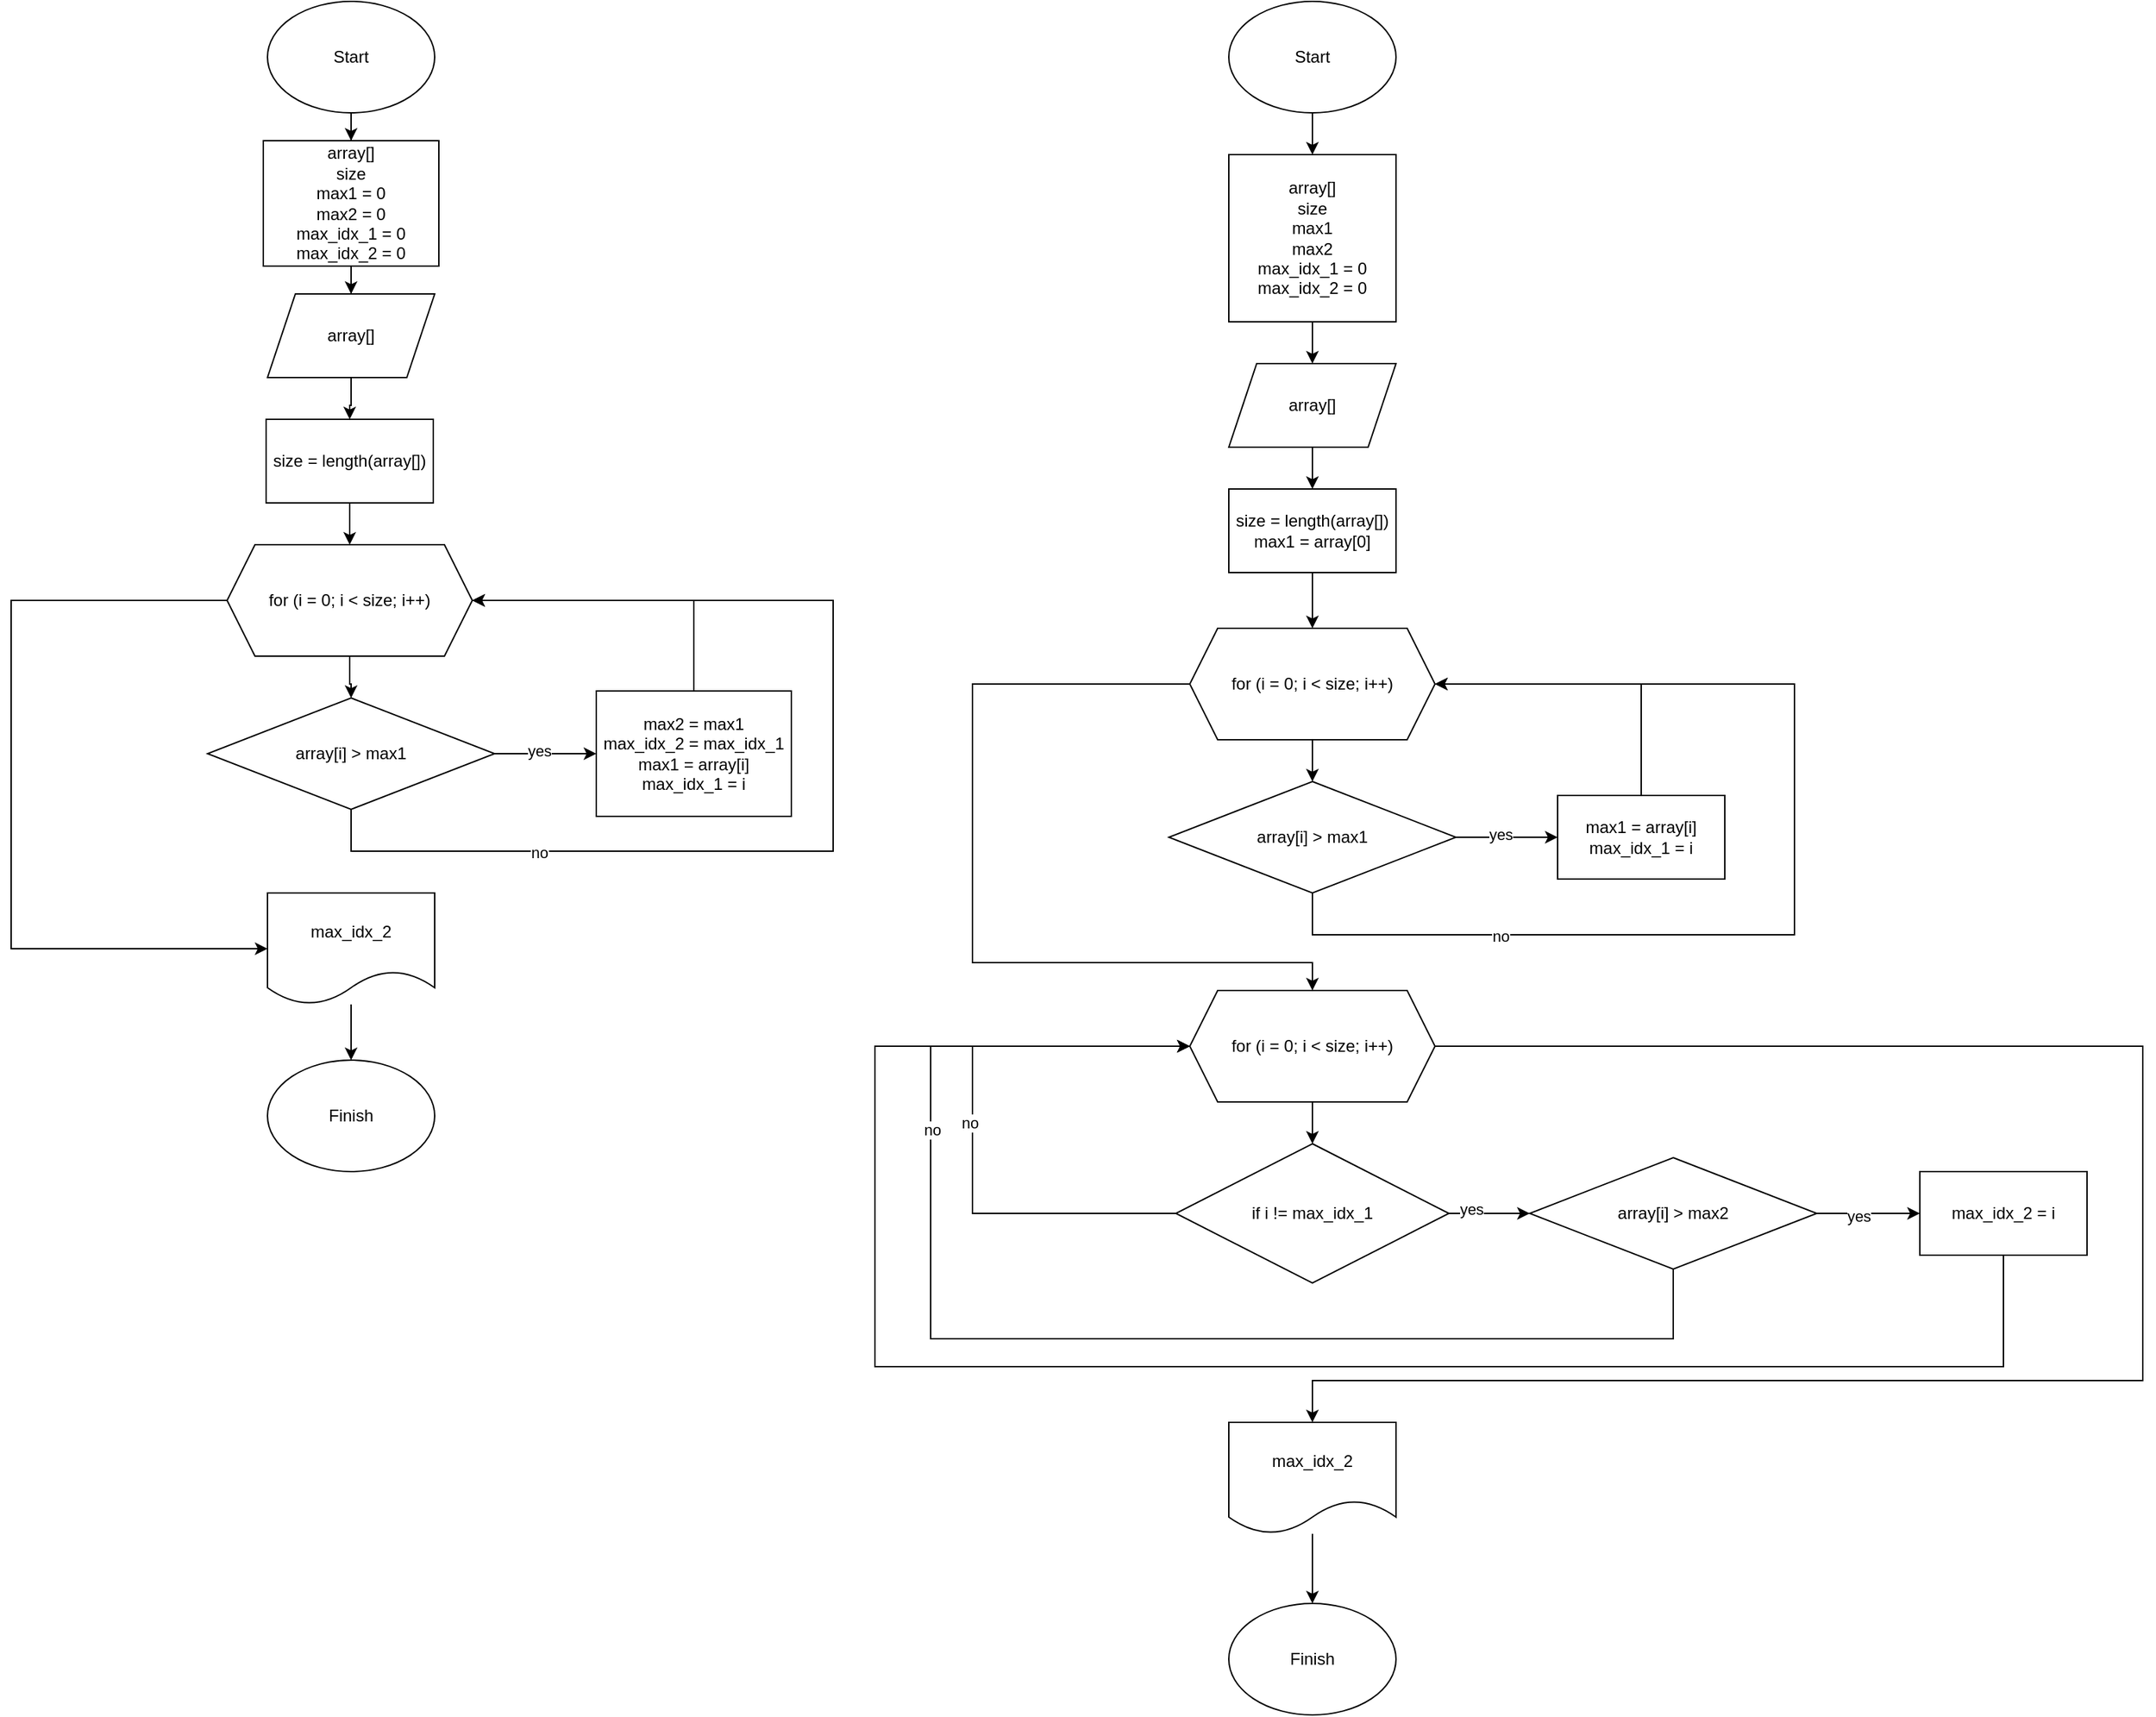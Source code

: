<mxfile version="22.0.8" type="github">
  <diagram id="C5RBs43oDa-KdzZeNtuy" name="Page-1">
    <mxGraphModel dx="1313" dy="557" grid="1" gridSize="10" guides="1" tooltips="1" connect="1" arrows="1" fold="1" page="1" pageScale="1" pageWidth="827" pageHeight="1169" math="0" shadow="0">
      <root>
        <mxCell id="WIyWlLk6GJQsqaUBKTNV-0" />
        <mxCell id="WIyWlLk6GJQsqaUBKTNV-1" parent="WIyWlLk6GJQsqaUBKTNV-0" />
        <mxCell id="9b3YMG56cF88GUUHONz2-8" value="" style="edgeStyle=orthogonalEdgeStyle;rounded=0;orthogonalLoop=1;jettySize=auto;html=1;" edge="1" parent="WIyWlLk6GJQsqaUBKTNV-1" source="9b3YMG56cF88GUUHONz2-0" target="9b3YMG56cF88GUUHONz2-2">
          <mxGeometry relative="1" as="geometry" />
        </mxCell>
        <mxCell id="9b3YMG56cF88GUUHONz2-0" value="Start" style="ellipse;whiteSpace=wrap;html=1;" vertex="1" parent="WIyWlLk6GJQsqaUBKTNV-1">
          <mxGeometry x="354" y="30" width="120" height="80" as="geometry" />
        </mxCell>
        <mxCell id="9b3YMG56cF88GUUHONz2-1" value="Finish" style="ellipse;whiteSpace=wrap;html=1;" vertex="1" parent="WIyWlLk6GJQsqaUBKTNV-1">
          <mxGeometry x="354" y="790" width="120" height="80" as="geometry" />
        </mxCell>
        <mxCell id="9b3YMG56cF88GUUHONz2-91" style="edgeStyle=orthogonalEdgeStyle;rounded=0;orthogonalLoop=1;jettySize=auto;html=1;entryX=0.5;entryY=0;entryDx=0;entryDy=0;" edge="1" parent="WIyWlLk6GJQsqaUBKTNV-1" source="9b3YMG56cF88GUUHONz2-2" target="9b3YMG56cF88GUUHONz2-3">
          <mxGeometry relative="1" as="geometry" />
        </mxCell>
        <mxCell id="9b3YMG56cF88GUUHONz2-2" value="array[]&lt;br&gt;size&lt;br&gt;max1 = 0&lt;br&gt;max2 = 0&lt;br&gt;max_idx_1 = 0&lt;br style=&quot;border-color: var(--border-color);&quot;&gt;max_idx_2 = 0" style="rounded=0;whiteSpace=wrap;html=1;" vertex="1" parent="WIyWlLk6GJQsqaUBKTNV-1">
          <mxGeometry x="351" y="130" width="126" height="90" as="geometry" />
        </mxCell>
        <mxCell id="9b3YMG56cF88GUUHONz2-23" style="edgeStyle=orthogonalEdgeStyle;rounded=0;orthogonalLoop=1;jettySize=auto;html=1;entryX=0.5;entryY=0;entryDx=0;entryDy=0;" edge="1" parent="WIyWlLk6GJQsqaUBKTNV-1" source="9b3YMG56cF88GUUHONz2-3" target="9b3YMG56cF88GUUHONz2-22">
          <mxGeometry relative="1" as="geometry" />
        </mxCell>
        <mxCell id="9b3YMG56cF88GUUHONz2-3" value="array[]" style="shape=parallelogram;perimeter=parallelogramPerimeter;whiteSpace=wrap;html=1;fixedSize=1;" vertex="1" parent="WIyWlLk6GJQsqaUBKTNV-1">
          <mxGeometry x="354" y="240" width="120" height="60" as="geometry" />
        </mxCell>
        <mxCell id="9b3YMG56cF88GUUHONz2-11" value="" style="edgeStyle=orthogonalEdgeStyle;rounded=0;orthogonalLoop=1;jettySize=auto;html=1;" edge="1" parent="WIyWlLk6GJQsqaUBKTNV-1" source="9b3YMG56cF88GUUHONz2-4" target="9b3YMG56cF88GUUHONz2-6">
          <mxGeometry relative="1" as="geometry" />
        </mxCell>
        <mxCell id="9b3YMG56cF88GUUHONz2-18" style="edgeStyle=orthogonalEdgeStyle;rounded=0;orthogonalLoop=1;jettySize=auto;html=1;entryX=0;entryY=0.5;entryDx=0;entryDy=0;exitX=0;exitY=0.5;exitDx=0;exitDy=0;" edge="1" parent="WIyWlLk6GJQsqaUBKTNV-1" source="9b3YMG56cF88GUUHONz2-4" target="9b3YMG56cF88GUUHONz2-17">
          <mxGeometry relative="1" as="geometry">
            <Array as="points">
              <mxPoint x="170" y="460" />
              <mxPoint x="170" y="710" />
            </Array>
          </mxGeometry>
        </mxCell>
        <mxCell id="9b3YMG56cF88GUUHONz2-4" value="for (i = 0; i &amp;lt; size; i++)" style="shape=hexagon;perimeter=hexagonPerimeter2;whiteSpace=wrap;html=1;fixedSize=1;" vertex="1" parent="WIyWlLk6GJQsqaUBKTNV-1">
          <mxGeometry x="325" y="420" width="176" height="80" as="geometry" />
        </mxCell>
        <mxCell id="9b3YMG56cF88GUUHONz2-12" value="" style="edgeStyle=orthogonalEdgeStyle;rounded=0;orthogonalLoop=1;jettySize=auto;html=1;" edge="1" parent="WIyWlLk6GJQsqaUBKTNV-1" source="9b3YMG56cF88GUUHONz2-6" target="9b3YMG56cF88GUUHONz2-7">
          <mxGeometry relative="1" as="geometry" />
        </mxCell>
        <mxCell id="9b3YMG56cF88GUUHONz2-13" value="yes" style="edgeLabel;html=1;align=center;verticalAlign=middle;resizable=0;points=[];" vertex="1" connectable="0" parent="9b3YMG56cF88GUUHONz2-12">
          <mxGeometry x="-0.123" y="2" relative="1" as="geometry">
            <mxPoint as="offset" />
          </mxGeometry>
        </mxCell>
        <mxCell id="9b3YMG56cF88GUUHONz2-14" style="edgeStyle=orthogonalEdgeStyle;rounded=0;orthogonalLoop=1;jettySize=auto;html=1;entryX=1;entryY=0.5;entryDx=0;entryDy=0;exitX=0.5;exitY=1;exitDx=0;exitDy=0;" edge="1" parent="WIyWlLk6GJQsqaUBKTNV-1" source="9b3YMG56cF88GUUHONz2-6" target="9b3YMG56cF88GUUHONz2-4">
          <mxGeometry relative="1" as="geometry">
            <Array as="points">
              <mxPoint x="414" y="640" />
              <mxPoint x="760" y="640" />
              <mxPoint x="760" y="460" />
            </Array>
          </mxGeometry>
        </mxCell>
        <mxCell id="9b3YMG56cF88GUUHONz2-21" value="no" style="edgeLabel;html=1;align=center;verticalAlign=middle;resizable=0;points=[];" vertex="1" connectable="0" parent="9b3YMG56cF88GUUHONz2-14">
          <mxGeometry x="-0.595" y="-1" relative="1" as="geometry">
            <mxPoint as="offset" />
          </mxGeometry>
        </mxCell>
        <mxCell id="9b3YMG56cF88GUUHONz2-6" value="array[i] &amp;gt; max1" style="rhombus;whiteSpace=wrap;html=1;" vertex="1" parent="WIyWlLk6GJQsqaUBKTNV-1">
          <mxGeometry x="311" y="530" width="206" height="80" as="geometry" />
        </mxCell>
        <mxCell id="9b3YMG56cF88GUUHONz2-15" style="edgeStyle=orthogonalEdgeStyle;rounded=0;orthogonalLoop=1;jettySize=auto;html=1;entryX=1;entryY=0.5;entryDx=0;entryDy=0;exitX=0.5;exitY=0;exitDx=0;exitDy=0;" edge="1" parent="WIyWlLk6GJQsqaUBKTNV-1" source="9b3YMG56cF88GUUHONz2-7" target="9b3YMG56cF88GUUHONz2-4">
          <mxGeometry relative="1" as="geometry" />
        </mxCell>
        <mxCell id="9b3YMG56cF88GUUHONz2-7" value="max2 = max1&lt;br&gt;max_idx_2 = max_idx_1&lt;br&gt;max1 = array[i]&lt;br&gt;max_idx_1 = i" style="rounded=0;whiteSpace=wrap;html=1;" vertex="1" parent="WIyWlLk6GJQsqaUBKTNV-1">
          <mxGeometry x="590" y="525" width="140" height="90" as="geometry" />
        </mxCell>
        <mxCell id="9b3YMG56cF88GUUHONz2-19" value="" style="edgeStyle=orthogonalEdgeStyle;rounded=0;orthogonalLoop=1;jettySize=auto;html=1;" edge="1" parent="WIyWlLk6GJQsqaUBKTNV-1" source="9b3YMG56cF88GUUHONz2-17" target="9b3YMG56cF88GUUHONz2-1">
          <mxGeometry relative="1" as="geometry" />
        </mxCell>
        <mxCell id="9b3YMG56cF88GUUHONz2-17" value="max_idx_2" style="shape=document;whiteSpace=wrap;html=1;boundedLbl=1;" vertex="1" parent="WIyWlLk6GJQsqaUBKTNV-1">
          <mxGeometry x="354" y="670" width="120" height="80" as="geometry" />
        </mxCell>
        <mxCell id="9b3YMG56cF88GUUHONz2-24" style="edgeStyle=orthogonalEdgeStyle;rounded=0;orthogonalLoop=1;jettySize=auto;html=1;entryX=0.5;entryY=0;entryDx=0;entryDy=0;" edge="1" parent="WIyWlLk6GJQsqaUBKTNV-1" source="9b3YMG56cF88GUUHONz2-22" target="9b3YMG56cF88GUUHONz2-4">
          <mxGeometry relative="1" as="geometry" />
        </mxCell>
        <mxCell id="9b3YMG56cF88GUUHONz2-22" value="size = length(array[])" style="rounded=0;whiteSpace=wrap;html=1;" vertex="1" parent="WIyWlLk6GJQsqaUBKTNV-1">
          <mxGeometry x="353" y="330" width="120" height="60" as="geometry" />
        </mxCell>
        <mxCell id="9b3YMG56cF88GUUHONz2-46" value="" style="edgeStyle=orthogonalEdgeStyle;rounded=0;orthogonalLoop=1;jettySize=auto;html=1;" edge="1" parent="WIyWlLk6GJQsqaUBKTNV-1" source="9b3YMG56cF88GUUHONz2-47" target="9b3YMG56cF88GUUHONz2-50">
          <mxGeometry relative="1" as="geometry" />
        </mxCell>
        <mxCell id="9b3YMG56cF88GUUHONz2-47" value="Start" style="ellipse;whiteSpace=wrap;html=1;" vertex="1" parent="WIyWlLk6GJQsqaUBKTNV-1">
          <mxGeometry x="1044" y="30" width="120" height="80" as="geometry" />
        </mxCell>
        <mxCell id="9b3YMG56cF88GUUHONz2-48" value="Finish" style="ellipse;whiteSpace=wrap;html=1;" vertex="1" parent="WIyWlLk6GJQsqaUBKTNV-1">
          <mxGeometry x="1044" y="1180" width="120" height="80" as="geometry" />
        </mxCell>
        <mxCell id="9b3YMG56cF88GUUHONz2-49" value="" style="edgeStyle=orthogonalEdgeStyle;rounded=0;orthogonalLoop=1;jettySize=auto;html=1;" edge="1" parent="WIyWlLk6GJQsqaUBKTNV-1" target="9b3YMG56cF88GUUHONz2-52">
          <mxGeometry relative="1" as="geometry">
            <mxPoint x="1104" y="320.0" as="sourcePoint" />
          </mxGeometry>
        </mxCell>
        <mxCell id="9b3YMG56cF88GUUHONz2-67" style="edgeStyle=orthogonalEdgeStyle;rounded=0;orthogonalLoop=1;jettySize=auto;html=1;entryX=0.5;entryY=0;entryDx=0;entryDy=0;" edge="1" parent="WIyWlLk6GJQsqaUBKTNV-1" source="9b3YMG56cF88GUUHONz2-50" target="9b3YMG56cF88GUUHONz2-52">
          <mxGeometry relative="1" as="geometry" />
        </mxCell>
        <mxCell id="9b3YMG56cF88GUUHONz2-50" value="array[]&lt;br&gt;size&lt;br&gt;max1&lt;br&gt;max2&lt;br&gt;max_idx_1 = 0&lt;br style=&quot;border-color: var(--border-color);&quot;&gt;max_idx_2 = 0" style="rounded=0;whiteSpace=wrap;html=1;" vertex="1" parent="WIyWlLk6GJQsqaUBKTNV-1">
          <mxGeometry x="1044" y="140" width="120" height="120" as="geometry" />
        </mxCell>
        <mxCell id="9b3YMG56cF88GUUHONz2-51" style="edgeStyle=orthogonalEdgeStyle;rounded=0;orthogonalLoop=1;jettySize=auto;html=1;entryX=0.5;entryY=0;entryDx=0;entryDy=0;" edge="1" parent="WIyWlLk6GJQsqaUBKTNV-1" source="9b3YMG56cF88GUUHONz2-52" target="9b3YMG56cF88GUUHONz2-66">
          <mxGeometry relative="1" as="geometry" />
        </mxCell>
        <mxCell id="9b3YMG56cF88GUUHONz2-52" value="array[]" style="shape=parallelogram;perimeter=parallelogramPerimeter;whiteSpace=wrap;html=1;fixedSize=1;" vertex="1" parent="WIyWlLk6GJQsqaUBKTNV-1">
          <mxGeometry x="1044" y="290" width="120" height="60" as="geometry" />
        </mxCell>
        <mxCell id="9b3YMG56cF88GUUHONz2-53" value="" style="edgeStyle=orthogonalEdgeStyle;rounded=0;orthogonalLoop=1;jettySize=auto;html=1;" edge="1" parent="WIyWlLk6GJQsqaUBKTNV-1" source="9b3YMG56cF88GUUHONz2-55" target="9b3YMG56cF88GUUHONz2-60">
          <mxGeometry relative="1" as="geometry" />
        </mxCell>
        <mxCell id="9b3YMG56cF88GUUHONz2-54" style="edgeStyle=orthogonalEdgeStyle;rounded=0;orthogonalLoop=1;jettySize=auto;html=1;entryX=0.5;entryY=0;entryDx=0;entryDy=0;exitX=0;exitY=0.5;exitDx=0;exitDy=0;" edge="1" parent="WIyWlLk6GJQsqaUBKTNV-1" source="9b3YMG56cF88GUUHONz2-55" target="9b3YMG56cF88GUUHONz2-68">
          <mxGeometry relative="1" as="geometry">
            <Array as="points">
              <mxPoint x="860" y="520" />
              <mxPoint x="860" y="720" />
              <mxPoint x="1104" y="720" />
            </Array>
            <mxPoint x="1044" y="770.0" as="targetPoint" />
          </mxGeometry>
        </mxCell>
        <mxCell id="9b3YMG56cF88GUUHONz2-55" value="for (i = 0; i &amp;lt; size; i++)" style="shape=hexagon;perimeter=hexagonPerimeter2;whiteSpace=wrap;html=1;fixedSize=1;" vertex="1" parent="WIyWlLk6GJQsqaUBKTNV-1">
          <mxGeometry x="1016" y="480.0" width="176" height="80" as="geometry" />
        </mxCell>
        <mxCell id="9b3YMG56cF88GUUHONz2-56" value="" style="edgeStyle=orthogonalEdgeStyle;rounded=0;orthogonalLoop=1;jettySize=auto;html=1;" edge="1" parent="WIyWlLk6GJQsqaUBKTNV-1" source="9b3YMG56cF88GUUHONz2-60" target="9b3YMG56cF88GUUHONz2-62">
          <mxGeometry relative="1" as="geometry" />
        </mxCell>
        <mxCell id="9b3YMG56cF88GUUHONz2-57" value="yes" style="edgeLabel;html=1;align=center;verticalAlign=middle;resizable=0;points=[];" vertex="1" connectable="0" parent="9b3YMG56cF88GUUHONz2-56">
          <mxGeometry x="-0.123" y="2" relative="1" as="geometry">
            <mxPoint as="offset" />
          </mxGeometry>
        </mxCell>
        <mxCell id="9b3YMG56cF88GUUHONz2-58" style="edgeStyle=orthogonalEdgeStyle;rounded=0;orthogonalLoop=1;jettySize=auto;html=1;entryX=1;entryY=0.5;entryDx=0;entryDy=0;exitX=0.5;exitY=1;exitDx=0;exitDy=0;" edge="1" parent="WIyWlLk6GJQsqaUBKTNV-1" source="9b3YMG56cF88GUUHONz2-60" target="9b3YMG56cF88GUUHONz2-55">
          <mxGeometry relative="1" as="geometry">
            <Array as="points">
              <mxPoint x="1104" y="700" />
              <mxPoint x="1450" y="700" />
              <mxPoint x="1450" y="520" />
            </Array>
          </mxGeometry>
        </mxCell>
        <mxCell id="9b3YMG56cF88GUUHONz2-59" value="no" style="edgeLabel;html=1;align=center;verticalAlign=middle;resizable=0;points=[];" vertex="1" connectable="0" parent="9b3YMG56cF88GUUHONz2-58">
          <mxGeometry x="-0.595" y="-1" relative="1" as="geometry">
            <mxPoint as="offset" />
          </mxGeometry>
        </mxCell>
        <mxCell id="9b3YMG56cF88GUUHONz2-60" value="array[i] &amp;gt; max1" style="rhombus;whiteSpace=wrap;html=1;" vertex="1" parent="WIyWlLk6GJQsqaUBKTNV-1">
          <mxGeometry x="1001" y="590" width="206" height="80" as="geometry" />
        </mxCell>
        <mxCell id="9b3YMG56cF88GUUHONz2-61" style="edgeStyle=orthogonalEdgeStyle;rounded=0;orthogonalLoop=1;jettySize=auto;html=1;entryX=1;entryY=0.5;entryDx=0;entryDy=0;exitX=0.5;exitY=0;exitDx=0;exitDy=0;" edge="1" parent="WIyWlLk6GJQsqaUBKTNV-1" source="9b3YMG56cF88GUUHONz2-62" target="9b3YMG56cF88GUUHONz2-55">
          <mxGeometry relative="1" as="geometry" />
        </mxCell>
        <mxCell id="9b3YMG56cF88GUUHONz2-62" value="max1 = array[i]&lt;br&gt;max_idx_1 = i" style="rounded=0;whiteSpace=wrap;html=1;" vertex="1" parent="WIyWlLk6GJQsqaUBKTNV-1">
          <mxGeometry x="1280" y="600" width="120" height="60" as="geometry" />
        </mxCell>
        <mxCell id="9b3YMG56cF88GUUHONz2-65" style="edgeStyle=orthogonalEdgeStyle;rounded=0;orthogonalLoop=1;jettySize=auto;html=1;entryX=0.5;entryY=0;entryDx=0;entryDy=0;" edge="1" parent="WIyWlLk6GJQsqaUBKTNV-1" source="9b3YMG56cF88GUUHONz2-66" target="9b3YMG56cF88GUUHONz2-55">
          <mxGeometry relative="1" as="geometry" />
        </mxCell>
        <mxCell id="9b3YMG56cF88GUUHONz2-66" value="size = length(array[])&lt;br&gt;max1 = array[0]&lt;br&gt;" style="rounded=0;whiteSpace=wrap;html=1;" vertex="1" parent="WIyWlLk6GJQsqaUBKTNV-1">
          <mxGeometry x="1044" y="380" width="120" height="60" as="geometry" />
        </mxCell>
        <mxCell id="9b3YMG56cF88GUUHONz2-70" style="edgeStyle=orthogonalEdgeStyle;rounded=0;orthogonalLoop=1;jettySize=auto;html=1;entryX=0.5;entryY=0;entryDx=0;entryDy=0;" edge="1" parent="WIyWlLk6GJQsqaUBKTNV-1" source="9b3YMG56cF88GUUHONz2-68" target="9b3YMG56cF88GUUHONz2-69">
          <mxGeometry relative="1" as="geometry" />
        </mxCell>
        <mxCell id="9b3YMG56cF88GUUHONz2-87" style="edgeStyle=orthogonalEdgeStyle;rounded=0;orthogonalLoop=1;jettySize=auto;html=1;entryX=0.5;entryY=0;entryDx=0;entryDy=0;exitX=1;exitY=0.5;exitDx=0;exitDy=0;" edge="1" parent="WIyWlLk6GJQsqaUBKTNV-1" source="9b3YMG56cF88GUUHONz2-68" target="9b3YMG56cF88GUUHONz2-85">
          <mxGeometry relative="1" as="geometry">
            <Array as="points">
              <mxPoint x="1700" y="780" />
              <mxPoint x="1700" y="1020" />
              <mxPoint x="1104" y="1020" />
            </Array>
          </mxGeometry>
        </mxCell>
        <mxCell id="9b3YMG56cF88GUUHONz2-68" value="for (i = 0; i &amp;lt; size; i++)" style="shape=hexagon;perimeter=hexagonPerimeter2;whiteSpace=wrap;html=1;fixedSize=1;" vertex="1" parent="WIyWlLk6GJQsqaUBKTNV-1">
          <mxGeometry x="1016" y="740" width="176" height="80" as="geometry" />
        </mxCell>
        <mxCell id="9b3YMG56cF88GUUHONz2-74" style="edgeStyle=orthogonalEdgeStyle;rounded=0;orthogonalLoop=1;jettySize=auto;html=1;entryX=0;entryY=0.5;entryDx=0;entryDy=0;" edge="1" parent="WIyWlLk6GJQsqaUBKTNV-1" source="9b3YMG56cF88GUUHONz2-69" target="9b3YMG56cF88GUUHONz2-73">
          <mxGeometry relative="1" as="geometry" />
        </mxCell>
        <mxCell id="9b3YMG56cF88GUUHONz2-78" value="yes" style="edgeLabel;html=1;align=center;verticalAlign=middle;resizable=0;points=[];" vertex="1" connectable="0" parent="9b3YMG56cF88GUUHONz2-74">
          <mxGeometry x="-0.46" y="3" relative="1" as="geometry">
            <mxPoint as="offset" />
          </mxGeometry>
        </mxCell>
        <mxCell id="9b3YMG56cF88GUUHONz2-75" style="edgeStyle=orthogonalEdgeStyle;rounded=0;orthogonalLoop=1;jettySize=auto;html=1;entryX=0;entryY=0.5;entryDx=0;entryDy=0;exitX=0;exitY=0.5;exitDx=0;exitDy=0;" edge="1" parent="WIyWlLk6GJQsqaUBKTNV-1" source="9b3YMG56cF88GUUHONz2-69" target="9b3YMG56cF88GUUHONz2-68">
          <mxGeometry relative="1" as="geometry">
            <Array as="points">
              <mxPoint x="860" y="900" />
              <mxPoint x="860" y="780" />
            </Array>
          </mxGeometry>
        </mxCell>
        <mxCell id="9b3YMG56cF88GUUHONz2-79" value="no" style="edgeLabel;html=1;align=center;verticalAlign=middle;resizable=0;points=[];" vertex="1" connectable="0" parent="9b3YMG56cF88GUUHONz2-75">
          <mxGeometry x="0.002" y="2" relative="1" as="geometry">
            <mxPoint as="offset" />
          </mxGeometry>
        </mxCell>
        <mxCell id="9b3YMG56cF88GUUHONz2-69" value="if i != max_idx_1" style="rhombus;whiteSpace=wrap;html=1;" vertex="1" parent="WIyWlLk6GJQsqaUBKTNV-1">
          <mxGeometry x="1006" y="850" width="196" height="100" as="geometry" />
        </mxCell>
        <mxCell id="9b3YMG56cF88GUUHONz2-77" style="edgeStyle=orthogonalEdgeStyle;rounded=0;orthogonalLoop=1;jettySize=auto;html=1;entryX=0;entryY=0.5;entryDx=0;entryDy=0;" edge="1" parent="WIyWlLk6GJQsqaUBKTNV-1" source="9b3YMG56cF88GUUHONz2-73" target="9b3YMG56cF88GUUHONz2-76">
          <mxGeometry relative="1" as="geometry" />
        </mxCell>
        <mxCell id="9b3YMG56cF88GUUHONz2-80" value="yes" style="edgeLabel;html=1;align=center;verticalAlign=middle;resizable=0;points=[];" vertex="1" connectable="0" parent="9b3YMG56cF88GUUHONz2-77">
          <mxGeometry x="-0.208" y="-2" relative="1" as="geometry">
            <mxPoint as="offset" />
          </mxGeometry>
        </mxCell>
        <mxCell id="9b3YMG56cF88GUUHONz2-81" style="edgeStyle=orthogonalEdgeStyle;rounded=0;orthogonalLoop=1;jettySize=auto;html=1;entryX=0;entryY=0.5;entryDx=0;entryDy=0;" edge="1" parent="WIyWlLk6GJQsqaUBKTNV-1" source="9b3YMG56cF88GUUHONz2-73" target="9b3YMG56cF88GUUHONz2-68">
          <mxGeometry relative="1" as="geometry">
            <Array as="points">
              <mxPoint x="1363" y="990" />
              <mxPoint x="830" y="990" />
              <mxPoint x="830" y="780" />
            </Array>
          </mxGeometry>
        </mxCell>
        <mxCell id="9b3YMG56cF88GUUHONz2-83" value="no" style="edgeLabel;html=1;align=center;verticalAlign=middle;resizable=0;points=[];" vertex="1" connectable="0" parent="9b3YMG56cF88GUUHONz2-81">
          <mxGeometry x="0.497" y="-1" relative="1" as="geometry">
            <mxPoint as="offset" />
          </mxGeometry>
        </mxCell>
        <mxCell id="9b3YMG56cF88GUUHONz2-73" value="array[i] &amp;gt; max2" style="rhombus;whiteSpace=wrap;html=1;" vertex="1" parent="WIyWlLk6GJQsqaUBKTNV-1">
          <mxGeometry x="1260" y="860" width="206" height="80" as="geometry" />
        </mxCell>
        <mxCell id="9b3YMG56cF88GUUHONz2-89" style="edgeStyle=orthogonalEdgeStyle;rounded=0;orthogonalLoop=1;jettySize=auto;html=1;entryX=0;entryY=0.5;entryDx=0;entryDy=0;" edge="1" parent="WIyWlLk6GJQsqaUBKTNV-1" source="9b3YMG56cF88GUUHONz2-76" target="9b3YMG56cF88GUUHONz2-68">
          <mxGeometry relative="1" as="geometry">
            <Array as="points">
              <mxPoint x="1600" y="1010" />
              <mxPoint x="790" y="1010" />
              <mxPoint x="790" y="780" />
            </Array>
          </mxGeometry>
        </mxCell>
        <mxCell id="9b3YMG56cF88GUUHONz2-76" value="max_idx_2 = i" style="rounded=0;whiteSpace=wrap;html=1;" vertex="1" parent="WIyWlLk6GJQsqaUBKTNV-1">
          <mxGeometry x="1540" y="870" width="120" height="60" as="geometry" />
        </mxCell>
        <mxCell id="9b3YMG56cF88GUUHONz2-90" style="edgeStyle=orthogonalEdgeStyle;rounded=0;orthogonalLoop=1;jettySize=auto;html=1;entryX=0.5;entryY=0;entryDx=0;entryDy=0;" edge="1" parent="WIyWlLk6GJQsqaUBKTNV-1" source="9b3YMG56cF88GUUHONz2-85" target="9b3YMG56cF88GUUHONz2-48">
          <mxGeometry relative="1" as="geometry" />
        </mxCell>
        <mxCell id="9b3YMG56cF88GUUHONz2-85" value="max_idx_2" style="shape=document;whiteSpace=wrap;html=1;boundedLbl=1;" vertex="1" parent="WIyWlLk6GJQsqaUBKTNV-1">
          <mxGeometry x="1044" y="1050" width="120" height="80" as="geometry" />
        </mxCell>
      </root>
    </mxGraphModel>
  </diagram>
</mxfile>
